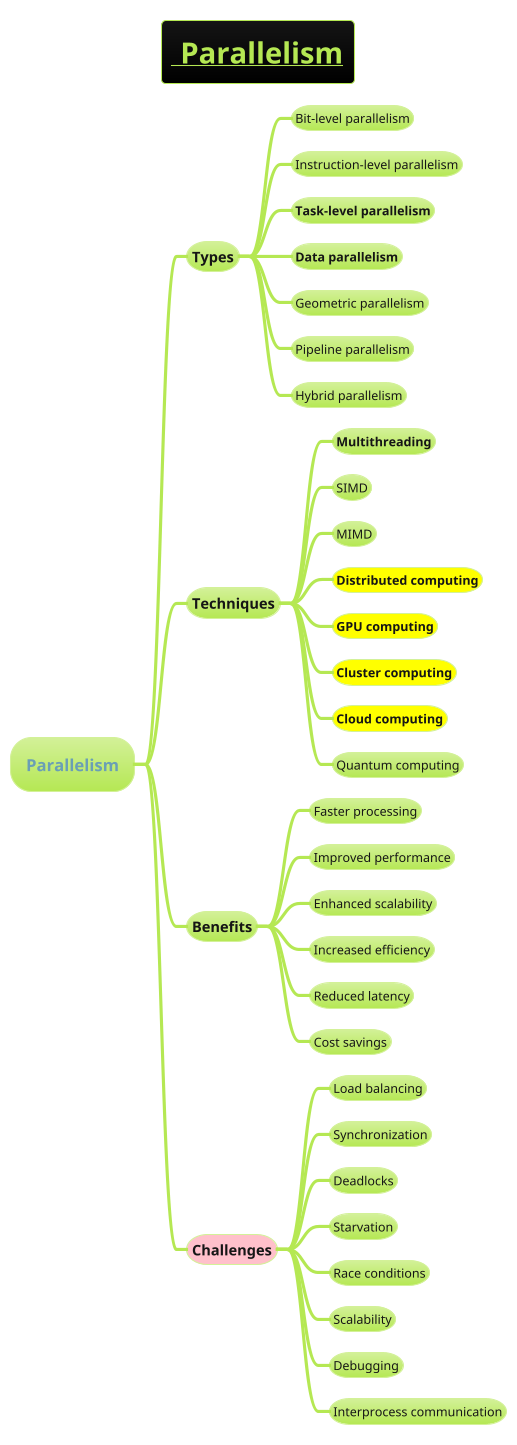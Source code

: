 @startmindmap
!theme hacker
title =__ Parallelism__

* Parallelism
** Types
*** Bit-level parallelism
*** Instruction-level parallelism
*** **Task-level parallelism**
*** **Data parallelism**
*** Geometric parallelism
*** Pipeline parallelism
*** Hybrid parallelism
** Techniques
*** **Multithreading**
*** SIMD
*** MIMD
***[#yellow] **Distributed computing**
***[#yellow] **GPU computing**
***[#yellow] **Cluster computing**
***[#yellow] **Cloud computing**
*** Quantum computing
** Benefits
*** Faster processing
*** Improved performance
*** Enhanced scalability
*** Increased efficiency
*** Reduced latency
*** Cost savings
**[#pink] **Challenges**
*** Load balancing
*** Synchronization
*** Deadlocks
*** Starvation
*** Race conditions
*** Scalability
*** Debugging
*** Interprocess communication
@endmindmap

